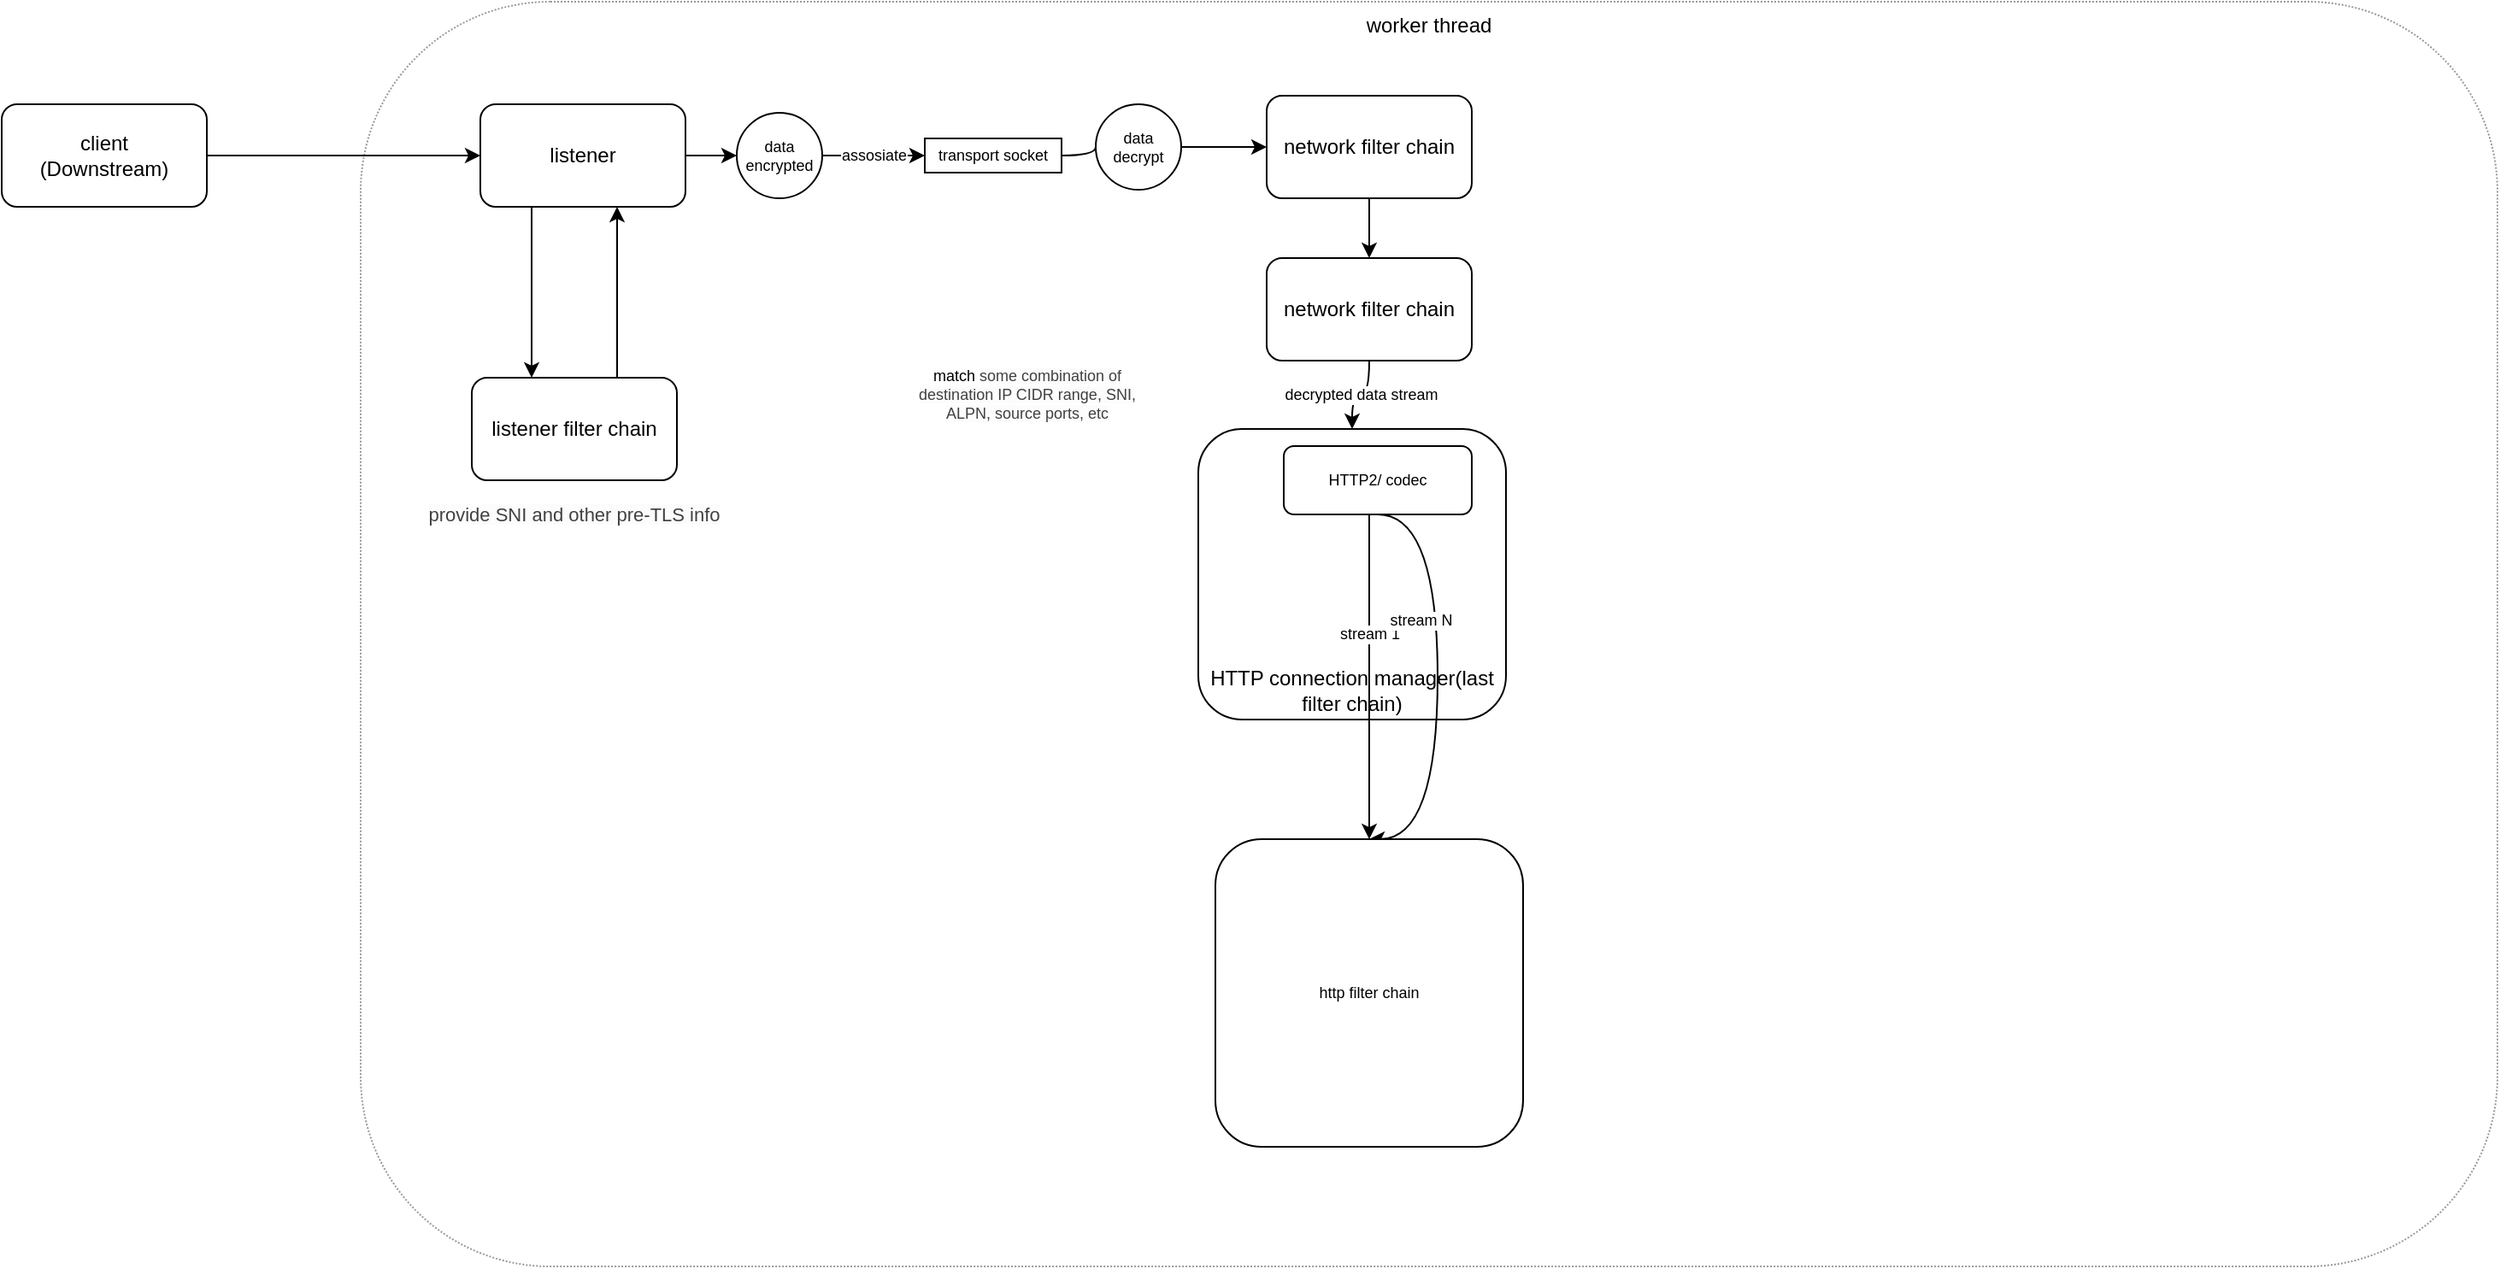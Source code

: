 <mxfile version="14.7.7" type="github">
  <diagram id="NIDPMBfKksr7cMe8wytX" name="Page-1">
    <mxGraphModel dx="652" dy="396" grid="1" gridSize="10" guides="1" tooltips="1" connect="1" arrows="1" fold="1" page="1" pageScale="1" pageWidth="850" pageHeight="1100" math="0" shadow="0">
      <root>
        <mxCell id="0" />
        <mxCell id="1" parent="0" />
        <mxCell id="H-T82s3oVhORbkwSaDWH-3" value="worker thread" style="rounded=1;whiteSpace=wrap;html=1;opacity=40;dashed=1;dashPattern=1 1;verticalAlign=top;" vertex="1" parent="1">
          <mxGeometry x="300" y="130" width="1250" height="740" as="geometry" />
        </mxCell>
        <mxCell id="H-T82s3oVhORbkwSaDWH-4" style="edgeStyle=orthogonalEdgeStyle;rounded=0;orthogonalLoop=1;jettySize=auto;html=1;" edge="1" parent="1" source="H-T82s3oVhORbkwSaDWH-1" target="H-T82s3oVhORbkwSaDWH-2">
          <mxGeometry relative="1" as="geometry" />
        </mxCell>
        <mxCell id="H-T82s3oVhORbkwSaDWH-1" value="client&lt;br&gt;(Downstream)" style="rounded=1;whiteSpace=wrap;html=1;" vertex="1" parent="1">
          <mxGeometry x="90" y="190" width="120" height="60" as="geometry" />
        </mxCell>
        <mxCell id="H-T82s3oVhORbkwSaDWH-6" value="" style="edgeStyle=orthogonalEdgeStyle;rounded=0;orthogonalLoop=1;jettySize=auto;html=1;" edge="1" parent="1" source="H-T82s3oVhORbkwSaDWH-2" target="H-T82s3oVhORbkwSaDWH-5">
          <mxGeometry relative="1" as="geometry">
            <Array as="points">
              <mxPoint x="400" y="280" />
              <mxPoint x="400" y="280" />
            </Array>
          </mxGeometry>
        </mxCell>
        <mxCell id="H-T82s3oVhORbkwSaDWH-28" value="" style="edgeStyle=orthogonalEdgeStyle;curved=1;rounded=0;orthogonalLoop=1;jettySize=auto;html=1;fontSize=9;" edge="1" parent="1" source="H-T82s3oVhORbkwSaDWH-2" target="H-T82s3oVhORbkwSaDWH-22">
          <mxGeometry relative="1" as="geometry" />
        </mxCell>
        <mxCell id="H-T82s3oVhORbkwSaDWH-2" value="listener" style="rounded=1;whiteSpace=wrap;html=1;" vertex="1" parent="1">
          <mxGeometry x="370" y="190" width="120" height="60" as="geometry" />
        </mxCell>
        <mxCell id="H-T82s3oVhORbkwSaDWH-9" value="" style="edgeStyle=orthogonalEdgeStyle;rounded=0;orthogonalLoop=1;jettySize=auto;html=1;" edge="1" parent="1" source="H-T82s3oVhORbkwSaDWH-5" target="H-T82s3oVhORbkwSaDWH-2">
          <mxGeometry relative="1" as="geometry">
            <Array as="points">
              <mxPoint x="450" y="280" />
              <mxPoint x="450" y="280" />
            </Array>
          </mxGeometry>
        </mxCell>
        <mxCell id="H-T82s3oVhORbkwSaDWH-5" value="listener filter chain" style="rounded=1;whiteSpace=wrap;html=1;verticalAlign=middle;" vertex="1" parent="1">
          <mxGeometry x="365" y="350" width="120" height="60" as="geometry" />
        </mxCell>
        <mxCell id="H-T82s3oVhORbkwSaDWH-20" value="assosiate" style="edgeStyle=orthogonalEdgeStyle;curved=1;rounded=0;orthogonalLoop=1;jettySize=auto;html=1;entryX=0;entryY=0.5;entryDx=0;entryDy=0;fontSize=9;startArrow=none;" edge="1" parent="1" source="H-T82s3oVhORbkwSaDWH-22" target="H-T82s3oVhORbkwSaDWH-18">
          <mxGeometry relative="1" as="geometry" />
        </mxCell>
        <mxCell id="H-T82s3oVhORbkwSaDWH-26" value="" style="edgeStyle=orthogonalEdgeStyle;curved=1;rounded=0;orthogonalLoop=1;jettySize=auto;html=1;fontSize=9;" edge="1" parent="1" source="H-T82s3oVhORbkwSaDWH-7" target="H-T82s3oVhORbkwSaDWH-12">
          <mxGeometry relative="1" as="geometry" />
        </mxCell>
        <mxCell id="H-T82s3oVhORbkwSaDWH-7" value="network filter chain" style="rounded=1;whiteSpace=wrap;html=1;verticalAlign=middle;" vertex="1" parent="1">
          <mxGeometry x="830" y="185" width="120" height="60" as="geometry" />
        </mxCell>
        <mxCell id="H-T82s3oVhORbkwSaDWH-11" value="&lt;font style=&quot;font-size: 11px&quot;&gt;&lt;span style=&quot;color: rgb(64 , 64 , 64) ; font-style: normal ; font-weight: 400 ; letter-spacing: normal ; text-align: left ; text-indent: 0px ; text-transform: none ; word-spacing: 0px ; background-color: rgb(252 , 252 , 252) ; display: inline ; float: none&quot;&gt;provide SNI and other pre-TLS info&lt;/span&gt;&lt;br&gt;&lt;/font&gt;" style="text;html=1;strokeColor=none;fillColor=none;align=center;verticalAlign=middle;whiteSpace=wrap;rounded=0;" vertex="1" parent="1">
          <mxGeometry x="310" y="420" width="230" height="20" as="geometry" />
        </mxCell>
        <mxCell id="H-T82s3oVhORbkwSaDWH-32" value="decrypted data stream" style="edgeStyle=orthogonalEdgeStyle;curved=1;rounded=0;orthogonalLoop=1;jettySize=auto;html=1;fontSize=9;" edge="1" parent="1" source="H-T82s3oVhORbkwSaDWH-12" target="H-T82s3oVhORbkwSaDWH-14">
          <mxGeometry relative="1" as="geometry" />
        </mxCell>
        <mxCell id="H-T82s3oVhORbkwSaDWH-12" value="network filter chain" style="rounded=1;whiteSpace=wrap;html=1;verticalAlign=middle;" vertex="1" parent="1">
          <mxGeometry x="830" y="280" width="120" height="60" as="geometry" />
        </mxCell>
        <mxCell id="H-T82s3oVhORbkwSaDWH-14" value="HTTP connection manager(last filter chain)" style="rounded=1;whiteSpace=wrap;html=1;verticalAlign=bottom;align=center;" vertex="1" parent="1">
          <mxGeometry x="790" y="380" width="180" height="170" as="geometry" />
        </mxCell>
        <mxCell id="H-T82s3oVhORbkwSaDWH-17" value="match&amp;nbsp;&lt;span style=&quot;color: rgb(64, 64, 64); font-size: 9px; font-style: normal; font-weight: 400; letter-spacing: normal; text-align: left; text-indent: 0px; text-transform: none; word-spacing: 0px; background-color: rgb(252, 252, 252); display: inline; float: none;&quot;&gt;some combination of destination IP CIDR range, SNI, ALPN, source ports, etc&lt;/span&gt;&lt;br style=&quot;font-size: 9px;&quot;&gt;" style="text;html=1;strokeColor=none;fillColor=none;align=center;verticalAlign=middle;whiteSpace=wrap;rounded=0;fontSize=9;" vertex="1" parent="1">
          <mxGeometry x="620" y="350" width="140" height="20" as="geometry" />
        </mxCell>
        <mxCell id="H-T82s3oVhORbkwSaDWH-27" value="" style="edgeStyle=orthogonalEdgeStyle;curved=1;rounded=0;orthogonalLoop=1;jettySize=auto;html=1;fontSize=9;startArrow=none;" edge="1" parent="1" source="H-T82s3oVhORbkwSaDWH-29" target="H-T82s3oVhORbkwSaDWH-7">
          <mxGeometry relative="1" as="geometry" />
        </mxCell>
        <mxCell id="H-T82s3oVhORbkwSaDWH-18" value="transport socket" style="rounded=0;whiteSpace=wrap;html=1;fontSize=9;verticalAlign=middle;" vertex="1" parent="1">
          <mxGeometry x="630" y="210" width="80" height="20" as="geometry" />
        </mxCell>
        <mxCell id="H-T82s3oVhORbkwSaDWH-22" value="data&lt;br&gt;encrypted" style="ellipse;whiteSpace=wrap;html=1;aspect=fixed;fontSize=9;verticalAlign=middle;" vertex="1" parent="1">
          <mxGeometry x="520" y="195" width="50" height="50" as="geometry" />
        </mxCell>
        <mxCell id="H-T82s3oVhORbkwSaDWH-29" value="data&lt;br&gt;decrypt" style="ellipse;whiteSpace=wrap;html=1;aspect=fixed;fontSize=9;verticalAlign=middle;" vertex="1" parent="1">
          <mxGeometry x="730" y="190" width="50" height="50" as="geometry" />
        </mxCell>
        <mxCell id="H-T82s3oVhORbkwSaDWH-31" value="" style="edgeStyle=orthogonalEdgeStyle;curved=1;rounded=0;orthogonalLoop=1;jettySize=auto;html=1;fontSize=9;endArrow=none;" edge="1" parent="1" source="H-T82s3oVhORbkwSaDWH-18" target="H-T82s3oVhORbkwSaDWH-29">
          <mxGeometry relative="1" as="geometry">
            <mxPoint x="710" y="220" as="sourcePoint" />
            <mxPoint x="800" y="210" as="targetPoint" />
          </mxGeometry>
        </mxCell>
        <mxCell id="H-T82s3oVhORbkwSaDWH-36" value="stream 1" style="edgeStyle=orthogonalEdgeStyle;curved=1;rounded=0;orthogonalLoop=1;jettySize=auto;html=1;fontSize=9;" edge="1" parent="1" source="H-T82s3oVhORbkwSaDWH-33" target="H-T82s3oVhORbkwSaDWH-35">
          <mxGeometry x="-0.263" relative="1" as="geometry">
            <Array as="points">
              <mxPoint x="890" y="580" />
              <mxPoint x="890" y="580" />
            </Array>
            <mxPoint as="offset" />
          </mxGeometry>
        </mxCell>
        <mxCell id="H-T82s3oVhORbkwSaDWH-37" value="stream N" style="edgeStyle=orthogonalEdgeStyle;curved=1;rounded=0;orthogonalLoop=1;jettySize=auto;html=1;entryX=0.5;entryY=0;entryDx=0;entryDy=0;fontSize=9;exitX=0.5;exitY=1;exitDx=0;exitDy=0;" edge="1" parent="1" source="H-T82s3oVhORbkwSaDWH-33" target="H-T82s3oVhORbkwSaDWH-35">
          <mxGeometry x="-0.269" y="-10" relative="1" as="geometry">
            <Array as="points">
              <mxPoint x="930" y="430" />
              <mxPoint x="930" y="620" />
            </Array>
            <mxPoint as="offset" />
          </mxGeometry>
        </mxCell>
        <mxCell id="H-T82s3oVhORbkwSaDWH-33" value="HTTP2/ codec" style="rounded=1;whiteSpace=wrap;html=1;fontSize=9;verticalAlign=middle;" vertex="1" parent="1">
          <mxGeometry x="840" y="390" width="110" height="40" as="geometry" />
        </mxCell>
        <mxCell id="H-T82s3oVhORbkwSaDWH-35" value="http filter chain" style="rounded=1;whiteSpace=wrap;html=1;fontSize=9;verticalAlign=middle;" vertex="1" parent="1">
          <mxGeometry x="800" y="620" width="180" height="180" as="geometry" />
        </mxCell>
      </root>
    </mxGraphModel>
  </diagram>
</mxfile>
